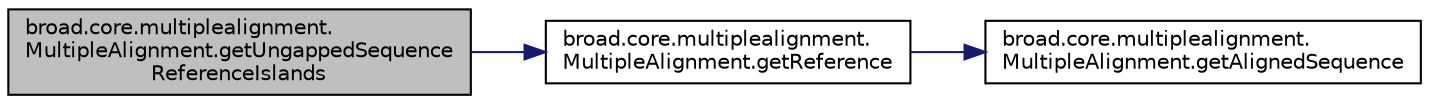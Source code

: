digraph "broad.core.multiplealignment.MultipleAlignment.getUngappedSequenceReferenceIslands"
{
  edge [fontname="Helvetica",fontsize="10",labelfontname="Helvetica",labelfontsize="10"];
  node [fontname="Helvetica",fontsize="10",shape=record];
  rankdir="LR";
  Node1 [label="broad.core.multiplealignment.\lMultipleAlignment.getUngappedSequence\lReferenceIslands",height=0.2,width=0.4,color="black", fillcolor="grey75", style="filled" fontcolor="black"];
  Node1 -> Node2 [color="midnightblue",fontsize="10",style="solid",fontname="Helvetica"];
  Node2 [label="broad.core.multiplealignment.\lMultipleAlignment.getReference",height=0.2,width=0.4,color="black", fillcolor="white", style="filled",URL="$classbroad_1_1core_1_1multiplealignment_1_1_multiple_alignment.html#a56143bbb7c10c52fe379caf646baf3ec"];
  Node2 -> Node3 [color="midnightblue",fontsize="10",style="solid",fontname="Helvetica"];
  Node3 [label="broad.core.multiplealignment.\lMultipleAlignment.getAlignedSequence",height=0.2,width=0.4,color="black", fillcolor="white", style="filled",URL="$classbroad_1_1core_1_1multiplealignment_1_1_multiple_alignment.html#a26518e06adc60b6632eda3cf6d5626be"];
}
